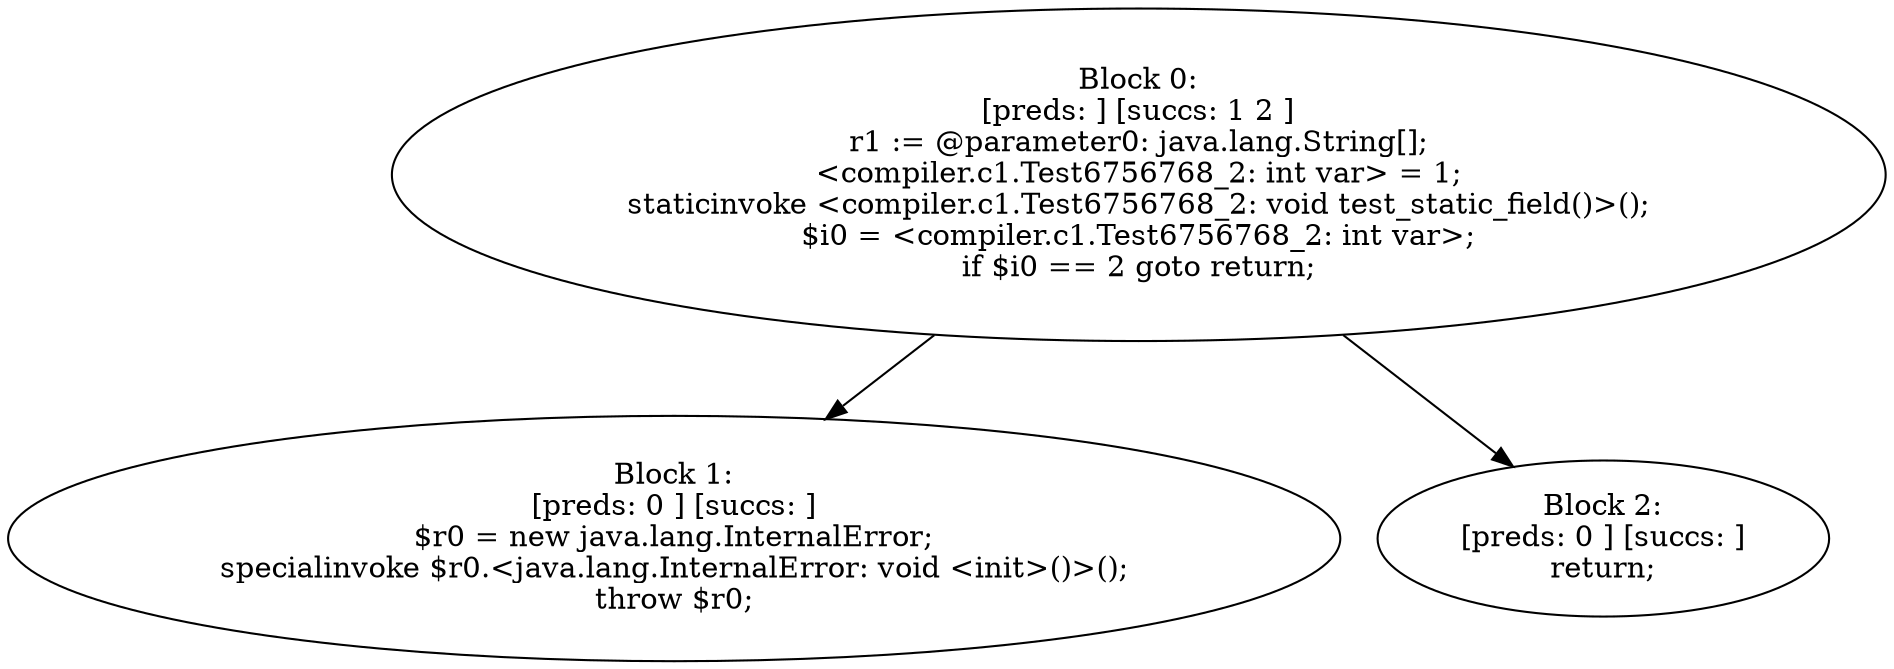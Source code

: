 digraph "unitGraph" {
    "Block 0:
[preds: ] [succs: 1 2 ]
r1 := @parameter0: java.lang.String[];
<compiler.c1.Test6756768_2: int var> = 1;
staticinvoke <compiler.c1.Test6756768_2: void test_static_field()>();
$i0 = <compiler.c1.Test6756768_2: int var>;
if $i0 == 2 goto return;
"
    "Block 1:
[preds: 0 ] [succs: ]
$r0 = new java.lang.InternalError;
specialinvoke $r0.<java.lang.InternalError: void <init>()>();
throw $r0;
"
    "Block 2:
[preds: 0 ] [succs: ]
return;
"
    "Block 0:
[preds: ] [succs: 1 2 ]
r1 := @parameter0: java.lang.String[];
<compiler.c1.Test6756768_2: int var> = 1;
staticinvoke <compiler.c1.Test6756768_2: void test_static_field()>();
$i0 = <compiler.c1.Test6756768_2: int var>;
if $i0 == 2 goto return;
"->"Block 1:
[preds: 0 ] [succs: ]
$r0 = new java.lang.InternalError;
specialinvoke $r0.<java.lang.InternalError: void <init>()>();
throw $r0;
";
    "Block 0:
[preds: ] [succs: 1 2 ]
r1 := @parameter0: java.lang.String[];
<compiler.c1.Test6756768_2: int var> = 1;
staticinvoke <compiler.c1.Test6756768_2: void test_static_field()>();
$i0 = <compiler.c1.Test6756768_2: int var>;
if $i0 == 2 goto return;
"->"Block 2:
[preds: 0 ] [succs: ]
return;
";
}
